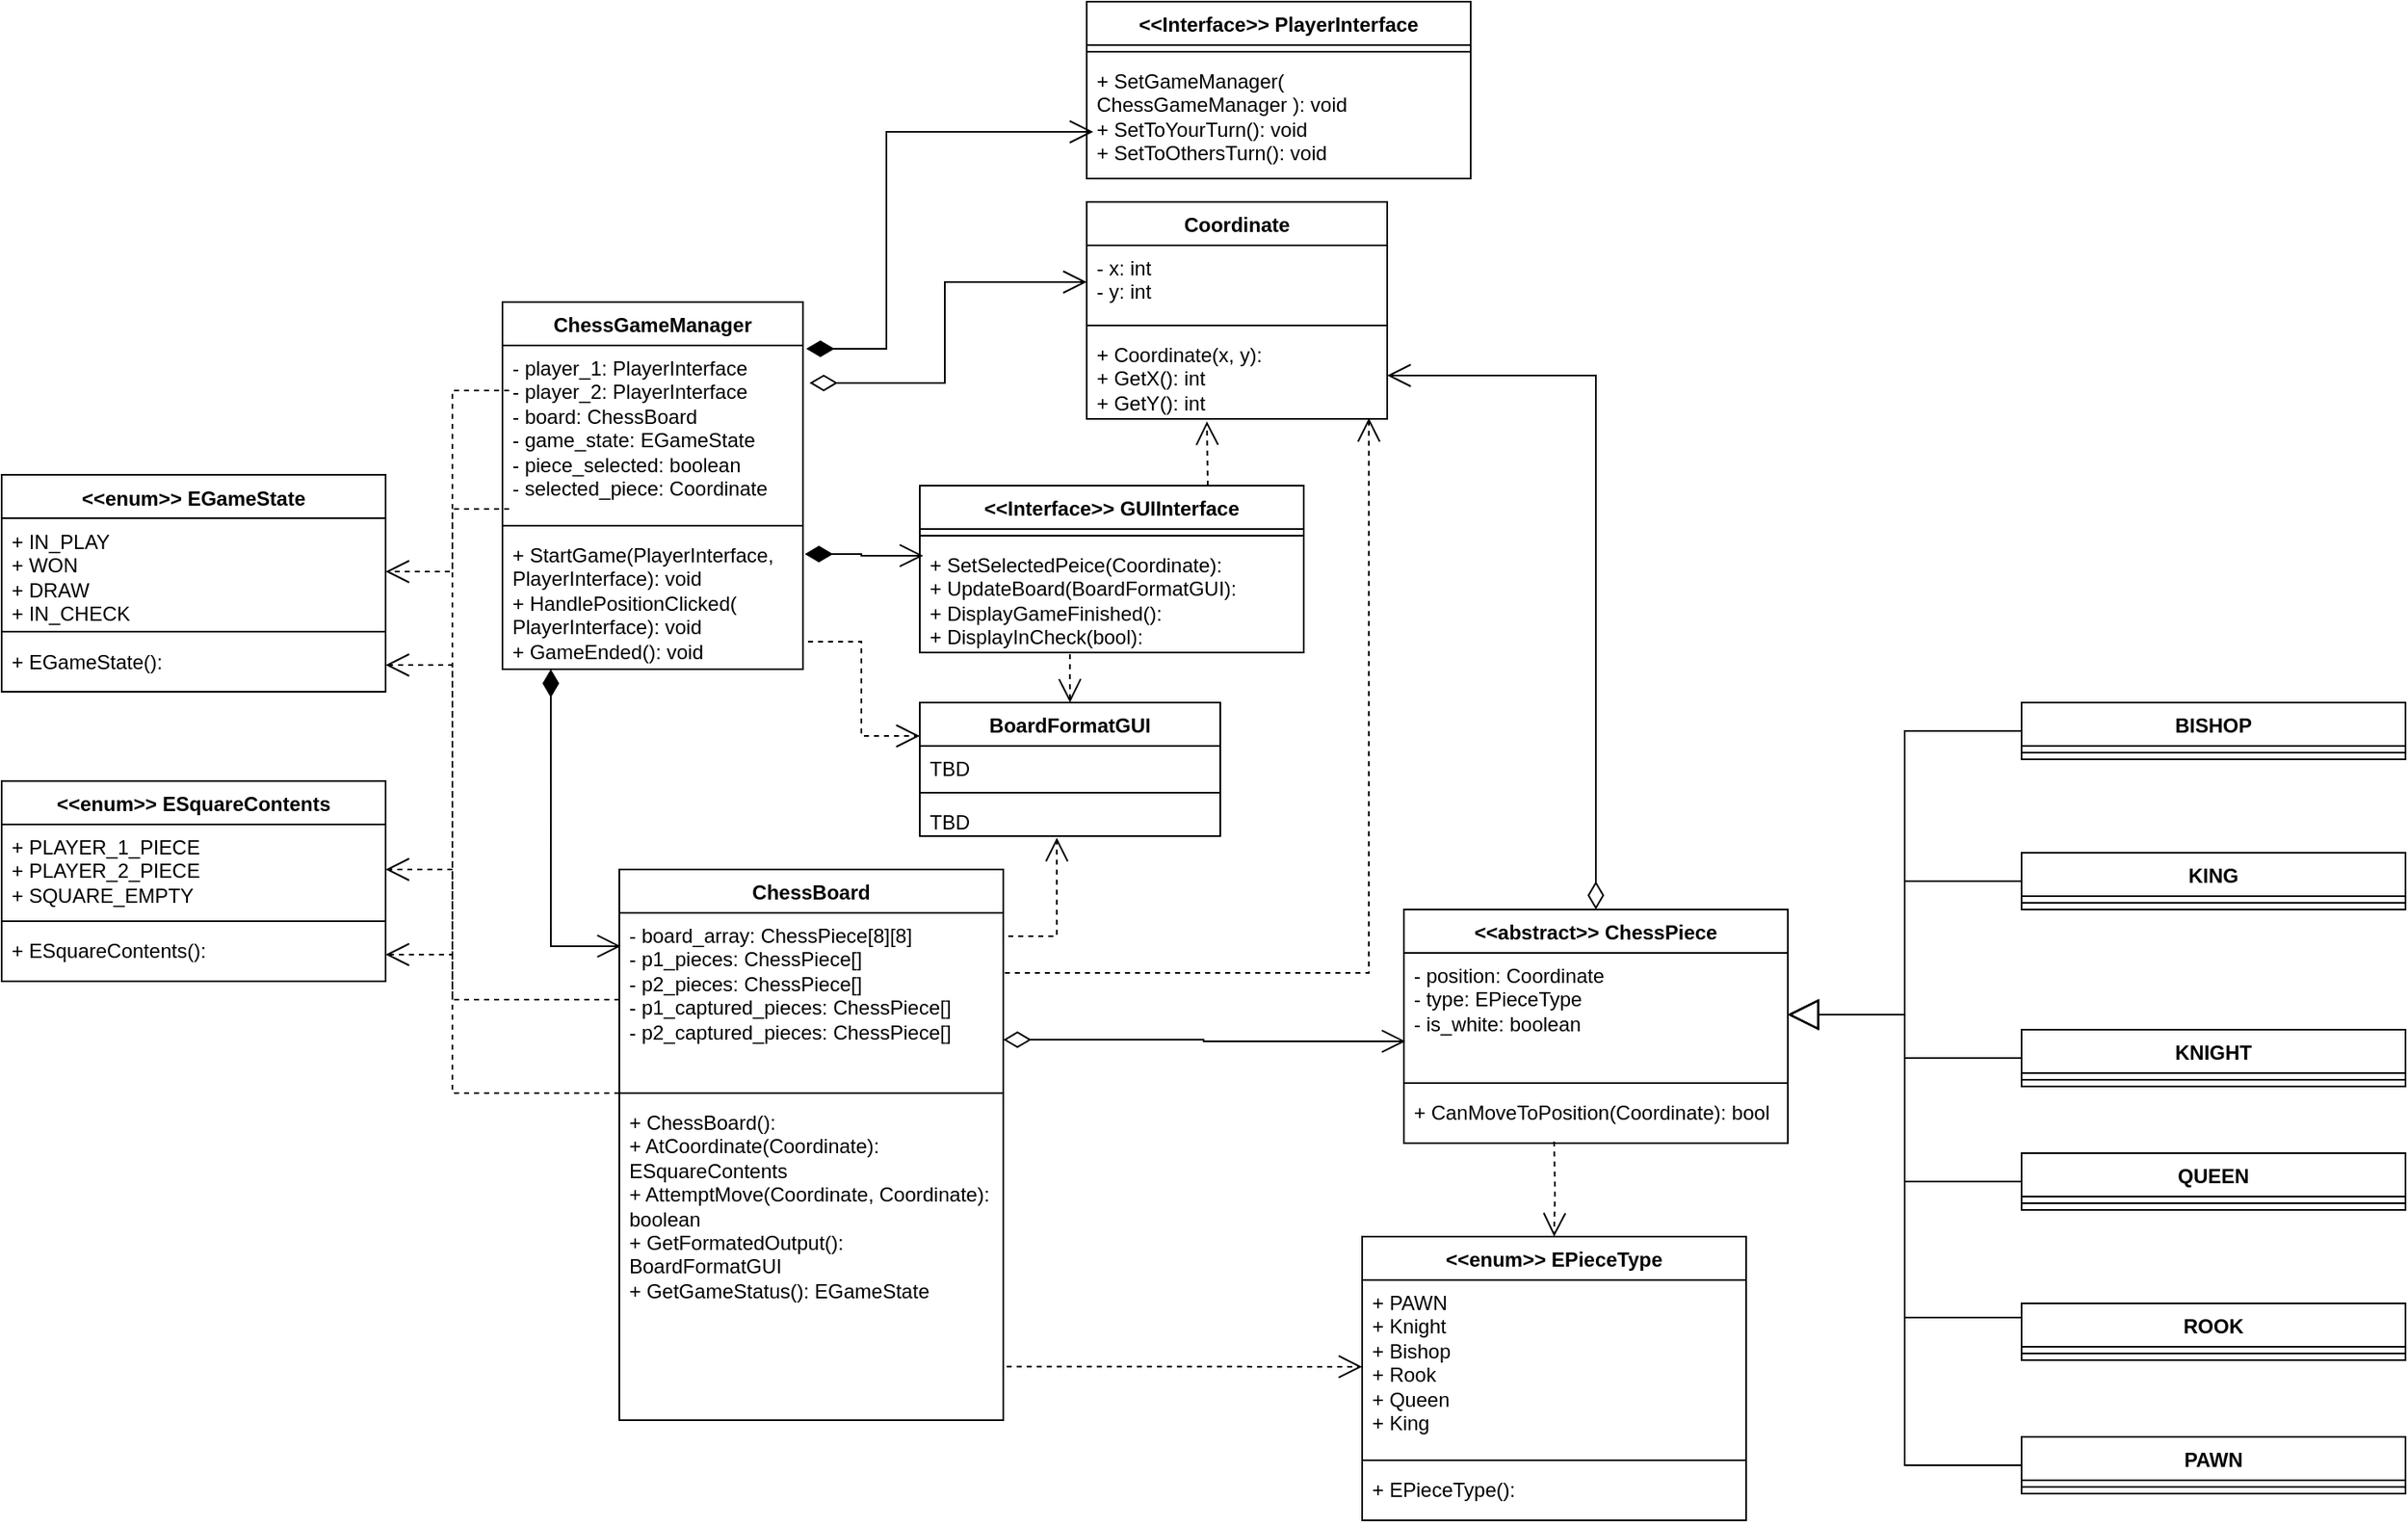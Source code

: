 <mxfile version="24.8.3">
  <diagram name="Page-1" id="5AJgN3FJgHFxfiWjLNdk">
    <mxGraphModel dx="3081" dy="1875" grid="1" gridSize="10" guides="1" tooltips="1" connect="1" arrows="1" fold="1" page="1" pageScale="1" pageWidth="1169" pageHeight="827" math="0" shadow="0">
      <root>
        <mxCell id="0" />
        <mxCell id="1" parent="0" />
        <mxCell id="uGQxrrPx9EgLrwKHp7mq-1" value="ChessGameManager" style="swimlane;fontStyle=1;align=center;verticalAlign=top;childLayout=stackLayout;horizontal=1;startSize=26;horizontalStack=0;resizeParent=1;resizeParentMax=0;resizeLast=0;collapsible=1;marginBottom=0;whiteSpace=wrap;html=1;" parent="1" vertex="1">
          <mxGeometry x="170" y="110" width="180" height="220" as="geometry" />
        </mxCell>
        <mxCell id="uGQxrrPx9EgLrwKHp7mq-2" value="- player_1: PlayerInterface&lt;div&gt;- player_2: PlayerInterface&lt;/div&gt;&lt;div&gt;- board: ChessBoard&lt;/div&gt;&lt;div&gt;- game_state: EGameState&lt;/div&gt;&lt;div&gt;- piece_selected: boolean&lt;/div&gt;&lt;div&gt;- selected_piece: Coordinate&lt;/div&gt;" style="text;strokeColor=none;fillColor=none;align=left;verticalAlign=top;spacingLeft=4;spacingRight=4;overflow=hidden;rotatable=0;points=[[0,0.5],[1,0.5]];portConstraint=eastwest;whiteSpace=wrap;html=1;" parent="uGQxrrPx9EgLrwKHp7mq-1" vertex="1">
          <mxGeometry y="26" width="180" height="104" as="geometry" />
        </mxCell>
        <mxCell id="uGQxrrPx9EgLrwKHp7mq-3" value="" style="line;strokeWidth=1;fillColor=none;align=left;verticalAlign=middle;spacingTop=-1;spacingLeft=3;spacingRight=3;rotatable=0;labelPosition=right;points=[];portConstraint=eastwest;strokeColor=inherit;" parent="uGQxrrPx9EgLrwKHp7mq-1" vertex="1">
          <mxGeometry y="130" width="180" height="8" as="geometry" />
        </mxCell>
        <mxCell id="uGQxrrPx9EgLrwKHp7mq-4" value="+ StartGame(PlayerInterface, PlayerInterface): void&lt;div&gt;+ HandlePositionClicked( PlayerInterface): void&lt;/div&gt;&lt;div&gt;+ GameEnded(): void&lt;/div&gt;" style="text;strokeColor=none;fillColor=none;align=left;verticalAlign=top;spacingLeft=4;spacingRight=4;overflow=hidden;rotatable=0;points=[[0,0.5],[1,0.5]];portConstraint=eastwest;whiteSpace=wrap;html=1;" parent="uGQxrrPx9EgLrwKHp7mq-1" vertex="1">
          <mxGeometry y="138" width="180" height="82" as="geometry" />
        </mxCell>
        <mxCell id="uGQxrrPx9EgLrwKHp7mq-5" value="&amp;lt;&amp;lt;enum&amp;gt;&amp;gt; EGameState" style="swimlane;fontStyle=1;align=center;verticalAlign=top;childLayout=stackLayout;horizontal=1;startSize=26;horizontalStack=0;resizeParent=1;resizeParentMax=0;resizeLast=0;collapsible=1;marginBottom=0;whiteSpace=wrap;html=1;" parent="1" vertex="1">
          <mxGeometry x="-130" y="213.5" width="230" height="130" as="geometry" />
        </mxCell>
        <mxCell id="uGQxrrPx9EgLrwKHp7mq-6" value="+ IN_PLAY&lt;div&gt;+ WON&lt;/div&gt;&lt;div&gt;+ DRAW&lt;/div&gt;&lt;div&gt;+ IN_CHECK&lt;/div&gt;" style="text;strokeColor=none;fillColor=none;align=left;verticalAlign=top;spacingLeft=4;spacingRight=4;overflow=hidden;rotatable=0;points=[[0,0.5],[1,0.5]];portConstraint=eastwest;whiteSpace=wrap;html=1;" parent="uGQxrrPx9EgLrwKHp7mq-5" vertex="1">
          <mxGeometry y="26" width="230" height="64" as="geometry" />
        </mxCell>
        <mxCell id="uGQxrrPx9EgLrwKHp7mq-7" value="" style="line;strokeWidth=1;fillColor=none;align=left;verticalAlign=middle;spacingTop=-1;spacingLeft=3;spacingRight=3;rotatable=0;labelPosition=right;points=[];portConstraint=eastwest;strokeColor=inherit;" parent="uGQxrrPx9EgLrwKHp7mq-5" vertex="1">
          <mxGeometry y="90" width="230" height="8" as="geometry" />
        </mxCell>
        <mxCell id="uGQxrrPx9EgLrwKHp7mq-8" value="+ EGameState():&lt;div&gt;&lt;br&gt;&lt;/div&gt;" style="text;strokeColor=none;fillColor=none;align=left;verticalAlign=top;spacingLeft=4;spacingRight=4;overflow=hidden;rotatable=0;points=[[0,0.5],[1,0.5]];portConstraint=eastwest;whiteSpace=wrap;html=1;" parent="uGQxrrPx9EgLrwKHp7mq-5" vertex="1">
          <mxGeometry y="98" width="230" height="32" as="geometry" />
        </mxCell>
        <mxCell id="uGQxrrPx9EgLrwKHp7mq-9" value="&amp;lt;&amp;lt;Interface&amp;gt;&amp;gt; PlayerInterface" style="swimlane;fontStyle=1;align=center;verticalAlign=top;childLayout=stackLayout;horizontal=1;startSize=26;horizontalStack=0;resizeParent=1;resizeParentMax=0;resizeLast=0;collapsible=1;marginBottom=0;whiteSpace=wrap;html=1;" parent="1" vertex="1">
          <mxGeometry x="520" y="-70" width="230" height="106" as="geometry" />
        </mxCell>
        <mxCell id="uGQxrrPx9EgLrwKHp7mq-11" value="" style="line;strokeWidth=1;fillColor=none;align=left;verticalAlign=middle;spacingTop=-1;spacingLeft=3;spacingRight=3;rotatable=0;labelPosition=right;points=[];portConstraint=eastwest;strokeColor=inherit;" parent="uGQxrrPx9EgLrwKHp7mq-9" vertex="1">
          <mxGeometry y="26" width="230" height="8" as="geometry" />
        </mxCell>
        <mxCell id="uGQxrrPx9EgLrwKHp7mq-12" value="+ SetGameManager( ChessGameManager ): void&lt;div&gt;+ SetToYourTurn(): void&lt;/div&gt;&lt;div&gt;+ SetToOthersTurn(): void&lt;br&gt;&lt;div&gt;&amp;nbsp;&lt;/div&gt;&lt;/div&gt;" style="text;strokeColor=none;fillColor=none;align=left;verticalAlign=top;spacingLeft=4;spacingRight=4;overflow=hidden;rotatable=0;points=[[0,0.5],[1,0.5]];portConstraint=eastwest;whiteSpace=wrap;html=1;" parent="uGQxrrPx9EgLrwKHp7mq-9" vertex="1">
          <mxGeometry y="34" width="230" height="72" as="geometry" />
        </mxCell>
        <mxCell id="uGQxrrPx9EgLrwKHp7mq-13" value="&amp;lt;&amp;lt;Interface&amp;gt;&amp;gt; GUIInterface" style="swimlane;fontStyle=1;align=center;verticalAlign=top;childLayout=stackLayout;horizontal=1;startSize=26;horizontalStack=0;resizeParent=1;resizeParentMax=0;resizeLast=0;collapsible=1;marginBottom=0;whiteSpace=wrap;html=1;" parent="1" vertex="1">
          <mxGeometry x="420" y="220" width="230" height="100" as="geometry" />
        </mxCell>
        <mxCell id="uGQxrrPx9EgLrwKHp7mq-14" value="" style="line;strokeWidth=1;fillColor=none;align=left;verticalAlign=middle;spacingTop=-1;spacingLeft=3;spacingRight=3;rotatable=0;labelPosition=right;points=[];portConstraint=eastwest;strokeColor=inherit;" parent="uGQxrrPx9EgLrwKHp7mq-13" vertex="1">
          <mxGeometry y="26" width="230" height="8" as="geometry" />
        </mxCell>
        <mxCell id="uGQxrrPx9EgLrwKHp7mq-15" value="+ SetSelectedPeice(Coordinate):&lt;span style=&quot;background-color: initial;&quot;&gt;&amp;nbsp;&lt;/span&gt;&lt;div&gt;+ UpdateBoard(BoardFormatGUI):&lt;/div&gt;&lt;div&gt;+ DisplayGameFinished():&lt;/div&gt;&lt;div&gt;+ DisplayInCheck(bool):&lt;/div&gt;" style="text;strokeColor=none;fillColor=none;align=left;verticalAlign=top;spacingLeft=4;spacingRight=4;overflow=hidden;rotatable=0;points=[[0,0.5],[1,0.5]];portConstraint=eastwest;whiteSpace=wrap;html=1;" parent="uGQxrrPx9EgLrwKHp7mq-13" vertex="1">
          <mxGeometry y="34" width="230" height="66" as="geometry" />
        </mxCell>
        <mxCell id="uGQxrrPx9EgLrwKHp7mq-16" value="ChessBoard" style="swimlane;fontStyle=1;align=center;verticalAlign=top;childLayout=stackLayout;horizontal=1;startSize=26;horizontalStack=0;resizeParent=1;resizeParentMax=0;resizeLast=0;collapsible=1;marginBottom=0;whiteSpace=wrap;html=1;" parent="1" vertex="1">
          <mxGeometry x="240" y="450" width="230" height="330" as="geometry" />
        </mxCell>
        <mxCell id="uGQxrrPx9EgLrwKHp7mq-17" value="- board_array: ChessPiece[8][8]&lt;div&gt;- p1_pieces: ChessPiece[]&lt;/div&gt;&lt;div&gt;- p2_pieces: ChessPiece[]&lt;/div&gt;&lt;div&gt;- p1_captured_pieces: ChessPiece[]&lt;/div&gt;&lt;div&gt;- p2_captured_pieces: ChessPiece[]&lt;/div&gt;" style="text;strokeColor=none;fillColor=none;align=left;verticalAlign=top;spacingLeft=4;spacingRight=4;overflow=hidden;rotatable=0;points=[[0,0.5],[1,0.5]];portConstraint=eastwest;whiteSpace=wrap;html=1;" parent="uGQxrrPx9EgLrwKHp7mq-16" vertex="1">
          <mxGeometry y="26" width="230" height="104" as="geometry" />
        </mxCell>
        <mxCell id="uGQxrrPx9EgLrwKHp7mq-18" value="" style="line;strokeWidth=1;fillColor=none;align=left;verticalAlign=middle;spacingTop=-1;spacingLeft=3;spacingRight=3;rotatable=0;labelPosition=right;points=[];portConstraint=eastwest;strokeColor=inherit;" parent="uGQxrrPx9EgLrwKHp7mq-16" vertex="1">
          <mxGeometry y="130" width="230" height="8" as="geometry" />
        </mxCell>
        <mxCell id="uGQxrrPx9EgLrwKHp7mq-19" value="&lt;div&gt;+ ChessBoard():&lt;/div&gt;+ AtCoordinate(Coordinate): ESquareContents&lt;div&gt;+ AttemptMove(Coordinate, Coordinate): boolean&lt;/div&gt;&lt;div&gt;+ GetFormatedOutput(): BoardFormatGUI&lt;/div&gt;&lt;div&gt;+ GetGameStatus(): EGameState&lt;/div&gt;" style="text;strokeColor=none;fillColor=none;align=left;verticalAlign=top;spacingLeft=4;spacingRight=4;overflow=hidden;rotatable=0;points=[[0,0.5],[1,0.5]];portConstraint=eastwest;whiteSpace=wrap;html=1;" parent="uGQxrrPx9EgLrwKHp7mq-16" vertex="1">
          <mxGeometry y="138" width="230" height="192" as="geometry" />
        </mxCell>
        <mxCell id="uGQxrrPx9EgLrwKHp7mq-20" value="&amp;lt;&amp;lt;enum&amp;gt;&amp;gt; ESquareContents" style="swimlane;fontStyle=1;align=center;verticalAlign=top;childLayout=stackLayout;horizontal=1;startSize=26;horizontalStack=0;resizeParent=1;resizeParentMax=0;resizeLast=0;collapsible=1;marginBottom=0;whiteSpace=wrap;html=1;" parent="1" vertex="1">
          <mxGeometry x="-130" y="397" width="230" height="120" as="geometry" />
        </mxCell>
        <mxCell id="uGQxrrPx9EgLrwKHp7mq-21" value="+ PLAYER_1_PIECE&lt;div&gt;+ PLAYER_2_PIECE&lt;/div&gt;&lt;div&gt;+ SQUARE_EMPTY&lt;/div&gt;" style="text;strokeColor=none;fillColor=none;align=left;verticalAlign=top;spacingLeft=4;spacingRight=4;overflow=hidden;rotatable=0;points=[[0,0.5],[1,0.5]];portConstraint=eastwest;whiteSpace=wrap;html=1;" parent="uGQxrrPx9EgLrwKHp7mq-20" vertex="1">
          <mxGeometry y="26" width="230" height="54" as="geometry" />
        </mxCell>
        <mxCell id="uGQxrrPx9EgLrwKHp7mq-22" value="" style="line;strokeWidth=1;fillColor=none;align=left;verticalAlign=middle;spacingTop=-1;spacingLeft=3;spacingRight=3;rotatable=0;labelPosition=right;points=[];portConstraint=eastwest;strokeColor=inherit;" parent="uGQxrrPx9EgLrwKHp7mq-20" vertex="1">
          <mxGeometry y="80" width="230" height="8" as="geometry" />
        </mxCell>
        <mxCell id="uGQxrrPx9EgLrwKHp7mq-23" value="&lt;div&gt;+ ESquareContents():&lt;/div&gt;" style="text;strokeColor=none;fillColor=none;align=left;verticalAlign=top;spacingLeft=4;spacingRight=4;overflow=hidden;rotatable=0;points=[[0,0.5],[1,0.5]];portConstraint=eastwest;whiteSpace=wrap;html=1;" parent="uGQxrrPx9EgLrwKHp7mq-20" vertex="1">
          <mxGeometry y="88" width="230" height="32" as="geometry" />
        </mxCell>
        <mxCell id="uGQxrrPx9EgLrwKHp7mq-27" value="Coordinate" style="swimlane;fontStyle=1;align=center;verticalAlign=top;childLayout=stackLayout;horizontal=1;startSize=26;horizontalStack=0;resizeParent=1;resizeParentMax=0;resizeLast=0;collapsible=1;marginBottom=0;whiteSpace=wrap;html=1;" parent="1" vertex="1">
          <mxGeometry x="520" y="50" width="180" height="130" as="geometry" />
        </mxCell>
        <mxCell id="uGQxrrPx9EgLrwKHp7mq-28" value="- x: int&lt;div&gt;- y: int&lt;/div&gt;" style="text;strokeColor=none;fillColor=none;align=left;verticalAlign=top;spacingLeft=4;spacingRight=4;overflow=hidden;rotatable=0;points=[[0,0.5],[1,0.5]];portConstraint=eastwest;whiteSpace=wrap;html=1;" parent="uGQxrrPx9EgLrwKHp7mq-27" vertex="1">
          <mxGeometry y="26" width="180" height="44" as="geometry" />
        </mxCell>
        <mxCell id="uGQxrrPx9EgLrwKHp7mq-29" value="" style="line;strokeWidth=1;fillColor=none;align=left;verticalAlign=middle;spacingTop=-1;spacingLeft=3;spacingRight=3;rotatable=0;labelPosition=right;points=[];portConstraint=eastwest;strokeColor=inherit;" parent="uGQxrrPx9EgLrwKHp7mq-27" vertex="1">
          <mxGeometry y="70" width="180" height="8" as="geometry" />
        </mxCell>
        <mxCell id="uGQxrrPx9EgLrwKHp7mq-30" value="+ Coordinate(x, y):&lt;div&gt;+ GetX(): int&lt;/div&gt;&lt;div&gt;+ GetY(): int&lt;/div&gt;" style="text;strokeColor=none;fillColor=none;align=left;verticalAlign=top;spacingLeft=4;spacingRight=4;overflow=hidden;rotatable=0;points=[[0,0.5],[1,0.5]];portConstraint=eastwest;whiteSpace=wrap;html=1;" parent="uGQxrrPx9EgLrwKHp7mq-27" vertex="1">
          <mxGeometry y="78" width="180" height="52" as="geometry" />
        </mxCell>
        <mxCell id="uGQxrrPx9EgLrwKHp7mq-31" value="&amp;lt;&amp;lt;abstract&amp;gt;&amp;gt; ChessPiece" style="swimlane;fontStyle=1;align=center;verticalAlign=top;childLayout=stackLayout;horizontal=1;startSize=26;horizontalStack=0;resizeParent=1;resizeParentMax=0;resizeLast=0;collapsible=1;marginBottom=0;whiteSpace=wrap;html=1;" parent="1" vertex="1">
          <mxGeometry x="710" y="474" width="230" height="140" as="geometry" />
        </mxCell>
        <mxCell id="uGQxrrPx9EgLrwKHp7mq-32" value="- position: Coordinate&lt;div&gt;- type: EPieceType&lt;/div&gt;&lt;div&gt;- is_white: boolean&amp;nbsp;&lt;/div&gt;" style="text;strokeColor=none;fillColor=none;align=left;verticalAlign=top;spacingLeft=4;spacingRight=4;overflow=hidden;rotatable=0;points=[[0,0.5],[1,0.5]];portConstraint=eastwest;whiteSpace=wrap;html=1;" parent="uGQxrrPx9EgLrwKHp7mq-31" vertex="1">
          <mxGeometry y="26" width="230" height="74" as="geometry" />
        </mxCell>
        <mxCell id="uGQxrrPx9EgLrwKHp7mq-33" value="" style="line;strokeWidth=1;fillColor=none;align=left;verticalAlign=middle;spacingTop=-1;spacingLeft=3;spacingRight=3;rotatable=0;labelPosition=right;points=[];portConstraint=eastwest;strokeColor=inherit;" parent="uGQxrrPx9EgLrwKHp7mq-31" vertex="1">
          <mxGeometry y="100" width="230" height="8" as="geometry" />
        </mxCell>
        <mxCell id="uGQxrrPx9EgLrwKHp7mq-34" value="+ CanMoveToPosition(Coordinate): bool" style="text;strokeColor=none;fillColor=none;align=left;verticalAlign=top;spacingLeft=4;spacingRight=4;overflow=hidden;rotatable=0;points=[[0,0.5],[1,0.5]];portConstraint=eastwest;whiteSpace=wrap;html=1;" parent="uGQxrrPx9EgLrwKHp7mq-31" vertex="1">
          <mxGeometry y="108" width="230" height="32" as="geometry" />
        </mxCell>
        <mxCell id="uGQxrrPx9EgLrwKHp7mq-35" value="&amp;lt;&amp;lt;enum&amp;gt;&amp;gt; EPieceType" style="swimlane;fontStyle=1;align=center;verticalAlign=top;childLayout=stackLayout;horizontal=1;startSize=26;horizontalStack=0;resizeParent=1;resizeParentMax=0;resizeLast=0;collapsible=1;marginBottom=0;whiteSpace=wrap;html=1;" parent="1" vertex="1">
          <mxGeometry x="685" y="670" width="230" height="170" as="geometry" />
        </mxCell>
        <mxCell id="uGQxrrPx9EgLrwKHp7mq-36" value="+ PAWN&lt;div&gt;+ Knight&lt;/div&gt;&lt;div&gt;+ Bishop&lt;/div&gt;&lt;div&gt;+ Rook&lt;/div&gt;&lt;div&gt;+ Queen&lt;/div&gt;&lt;div&gt;+ King&lt;/div&gt;" style="text;strokeColor=none;fillColor=none;align=left;verticalAlign=top;spacingLeft=4;spacingRight=4;overflow=hidden;rotatable=0;points=[[0,0.5],[1,0.5]];portConstraint=eastwest;whiteSpace=wrap;html=1;" parent="uGQxrrPx9EgLrwKHp7mq-35" vertex="1">
          <mxGeometry y="26" width="230" height="104" as="geometry" />
        </mxCell>
        <mxCell id="uGQxrrPx9EgLrwKHp7mq-37" value="" style="line;strokeWidth=1;fillColor=none;align=left;verticalAlign=middle;spacingTop=-1;spacingLeft=3;spacingRight=3;rotatable=0;labelPosition=right;points=[];portConstraint=eastwest;strokeColor=inherit;" parent="uGQxrrPx9EgLrwKHp7mq-35" vertex="1">
          <mxGeometry y="130" width="230" height="8" as="geometry" />
        </mxCell>
        <mxCell id="uGQxrrPx9EgLrwKHp7mq-38" value="+ EPieceType():" style="text;strokeColor=none;fillColor=none;align=left;verticalAlign=top;spacingLeft=4;spacingRight=4;overflow=hidden;rotatable=0;points=[[0,0.5],[1,0.5]];portConstraint=eastwest;whiteSpace=wrap;html=1;" parent="uGQxrrPx9EgLrwKHp7mq-35" vertex="1">
          <mxGeometry y="138" width="230" height="32" as="geometry" />
        </mxCell>
        <mxCell id="uGQxrrPx9EgLrwKHp7mq-39" value="PAWN" style="swimlane;fontStyle=1;align=center;verticalAlign=top;childLayout=stackLayout;horizontal=1;startSize=26;horizontalStack=0;resizeParent=1;resizeParentMax=0;resizeLast=0;collapsible=1;marginBottom=0;whiteSpace=wrap;html=1;" parent="1" vertex="1">
          <mxGeometry x="1080" y="790" width="230" height="34" as="geometry" />
        </mxCell>
        <mxCell id="uGQxrrPx9EgLrwKHp7mq-41" value="" style="line;strokeWidth=1;fillColor=none;align=left;verticalAlign=middle;spacingTop=-1;spacingLeft=3;spacingRight=3;rotatable=0;labelPosition=right;points=[];portConstraint=eastwest;strokeColor=inherit;" parent="uGQxrrPx9EgLrwKHp7mq-39" vertex="1">
          <mxGeometry y="26" width="230" height="8" as="geometry" />
        </mxCell>
        <mxCell id="uGQxrrPx9EgLrwKHp7mq-43" value="KNIGHT" style="swimlane;fontStyle=1;align=center;verticalAlign=top;childLayout=stackLayout;horizontal=1;startSize=26;horizontalStack=0;resizeParent=1;resizeParentMax=0;resizeLast=0;collapsible=1;marginBottom=0;whiteSpace=wrap;html=1;" parent="1" vertex="1">
          <mxGeometry x="1080" y="546" width="230" height="34" as="geometry" />
        </mxCell>
        <mxCell id="uGQxrrPx9EgLrwKHp7mq-45" value="" style="line;strokeWidth=1;fillColor=none;align=left;verticalAlign=middle;spacingTop=-1;spacingLeft=3;spacingRight=3;rotatable=0;labelPosition=right;points=[];portConstraint=eastwest;strokeColor=inherit;" parent="uGQxrrPx9EgLrwKHp7mq-43" vertex="1">
          <mxGeometry y="26" width="230" height="8" as="geometry" />
        </mxCell>
        <mxCell id="uGQxrrPx9EgLrwKHp7mq-47" value="BISHOP" style="swimlane;fontStyle=1;align=center;verticalAlign=top;childLayout=stackLayout;horizontal=1;startSize=26;horizontalStack=0;resizeParent=1;resizeParentMax=0;resizeLast=0;collapsible=1;marginBottom=0;whiteSpace=wrap;html=1;" parent="1" vertex="1">
          <mxGeometry x="1080" y="350" width="230" height="34" as="geometry" />
        </mxCell>
        <mxCell id="uGQxrrPx9EgLrwKHp7mq-49" value="" style="line;strokeWidth=1;fillColor=none;align=left;verticalAlign=middle;spacingTop=-1;spacingLeft=3;spacingRight=3;rotatable=0;labelPosition=right;points=[];portConstraint=eastwest;strokeColor=inherit;" parent="uGQxrrPx9EgLrwKHp7mq-47" vertex="1">
          <mxGeometry y="26" width="230" height="8" as="geometry" />
        </mxCell>
        <mxCell id="uGQxrrPx9EgLrwKHp7mq-51" value="ROOK" style="swimlane;fontStyle=1;align=center;verticalAlign=top;childLayout=stackLayout;horizontal=1;startSize=26;horizontalStack=0;resizeParent=1;resizeParentMax=0;resizeLast=0;collapsible=1;marginBottom=0;whiteSpace=wrap;html=1;" parent="1" vertex="1">
          <mxGeometry x="1080" y="710" width="230" height="34" as="geometry" />
        </mxCell>
        <mxCell id="uGQxrrPx9EgLrwKHp7mq-53" value="" style="line;strokeWidth=1;fillColor=none;align=left;verticalAlign=middle;spacingTop=-1;spacingLeft=3;spacingRight=3;rotatable=0;labelPosition=right;points=[];portConstraint=eastwest;strokeColor=inherit;" parent="uGQxrrPx9EgLrwKHp7mq-51" vertex="1">
          <mxGeometry y="26" width="230" height="8" as="geometry" />
        </mxCell>
        <mxCell id="uGQxrrPx9EgLrwKHp7mq-55" value="QUEEN" style="swimlane;fontStyle=1;align=center;verticalAlign=top;childLayout=stackLayout;horizontal=1;startSize=26;horizontalStack=0;resizeParent=1;resizeParentMax=0;resizeLast=0;collapsible=1;marginBottom=0;whiteSpace=wrap;html=1;" parent="1" vertex="1">
          <mxGeometry x="1080" y="620" width="230" height="34" as="geometry" />
        </mxCell>
        <mxCell id="uGQxrrPx9EgLrwKHp7mq-57" value="" style="line;strokeWidth=1;fillColor=none;align=left;verticalAlign=middle;spacingTop=-1;spacingLeft=3;spacingRight=3;rotatable=0;labelPosition=right;points=[];portConstraint=eastwest;strokeColor=inherit;" parent="uGQxrrPx9EgLrwKHp7mq-55" vertex="1">
          <mxGeometry y="26" width="230" height="8" as="geometry" />
        </mxCell>
        <mxCell id="uGQxrrPx9EgLrwKHp7mq-59" value="KING" style="swimlane;fontStyle=1;align=center;verticalAlign=top;childLayout=stackLayout;horizontal=1;startSize=26;horizontalStack=0;resizeParent=1;resizeParentMax=0;resizeLast=0;collapsible=1;marginBottom=0;whiteSpace=wrap;html=1;" parent="1" vertex="1">
          <mxGeometry x="1080" y="440" width="230" height="34" as="geometry" />
        </mxCell>
        <mxCell id="uGQxrrPx9EgLrwKHp7mq-61" value="" style="line;strokeWidth=1;fillColor=none;align=left;verticalAlign=middle;spacingTop=-1;spacingLeft=3;spacingRight=3;rotatable=0;labelPosition=right;points=[];portConstraint=eastwest;strokeColor=inherit;" parent="uGQxrrPx9EgLrwKHp7mq-59" vertex="1">
          <mxGeometry y="26" width="230" height="8" as="geometry" />
        </mxCell>
        <mxCell id="uGQxrrPx9EgLrwKHp7mq-65" value="" style="endArrow=open;html=1;endSize=12;startArrow=diamondThin;startSize=14;startFill=1;align=left;verticalAlign=bottom;rounded=0;exitX=1.006;exitY=0.159;exitDx=0;exitDy=0;entryX=0.009;entryY=0.121;entryDx=0;entryDy=0;exitPerimeter=0;edgeStyle=orthogonalEdgeStyle;entryPerimeter=0;" parent="1" source="uGQxrrPx9EgLrwKHp7mq-4" target="uGQxrrPx9EgLrwKHp7mq-15" edge="1">
          <mxGeometry x="-0.186" y="44" relative="1" as="geometry">
            <mxPoint x="1160" y="220" as="sourcePoint" />
            <mxPoint x="1110" y="310" as="targetPoint" />
            <mxPoint as="offset" />
          </mxGeometry>
        </mxCell>
        <mxCell id="uGQxrrPx9EgLrwKHp7mq-67" value="" style="endArrow=open;html=1;endSize=12;startArrow=diamondThin;startSize=14;startFill=1;align=left;verticalAlign=bottom;rounded=0;exitX=1.011;exitY=0.019;exitDx=0;exitDy=0;exitPerimeter=0;entryX=0.017;entryY=0.611;entryDx=0;entryDy=0;entryPerimeter=0;edgeStyle=orthogonalEdgeStyle;" parent="1" source="uGQxrrPx9EgLrwKHp7mq-2" target="uGQxrrPx9EgLrwKHp7mq-12" edge="1">
          <mxGeometry x="-0.186" y="44" relative="1" as="geometry">
            <mxPoint x="1100" y="158" as="sourcePoint" />
            <mxPoint x="720" y="140" as="targetPoint" />
            <mxPoint as="offset" />
            <Array as="points">
              <mxPoint x="400" y="138" />
              <mxPoint x="400" y="8" />
            </Array>
          </mxGeometry>
        </mxCell>
        <mxCell id="uGQxrrPx9EgLrwKHp7mq-69" value="" style="endArrow=open;html=1;endSize=12;startArrow=diamondThin;startSize=14;startFill=0;edgeStyle=orthogonalEdgeStyle;align=left;verticalAlign=bottom;rounded=0;exitX=1;exitY=0.731;exitDx=0;exitDy=0;exitPerimeter=0;entryX=0.004;entryY=0.716;entryDx=0;entryDy=0;entryPerimeter=0;" parent="1" source="uGQxrrPx9EgLrwKHp7mq-17" target="uGQxrrPx9EgLrwKHp7mq-32" edge="1">
          <mxGeometry x="-1" y="3" relative="1" as="geometry">
            <mxPoint x="660" y="450" as="sourcePoint" />
            <mxPoint x="820" y="450" as="targetPoint" />
          </mxGeometry>
        </mxCell>
        <mxCell id="uGQxrrPx9EgLrwKHp7mq-72" value="" style="endArrow=block;endSize=16;endFill=0;html=1;rounded=0;exitX=0;exitY=0.5;exitDx=0;exitDy=0;entryX=1;entryY=0.5;entryDx=0;entryDy=0;edgeStyle=orthogonalEdgeStyle;" parent="1" source="uGQxrrPx9EgLrwKHp7mq-47" target="uGQxrrPx9EgLrwKHp7mq-32" edge="1">
          <mxGeometry width="160" relative="1" as="geometry">
            <mxPoint x="950" y="430" as="sourcePoint" />
            <mxPoint x="1110" y="430" as="targetPoint" />
          </mxGeometry>
        </mxCell>
        <mxCell id="uGQxrrPx9EgLrwKHp7mq-73" value="" style="endArrow=block;endSize=16;endFill=0;html=1;rounded=0;exitX=0;exitY=0.5;exitDx=0;exitDy=0;entryX=1;entryY=0.5;entryDx=0;entryDy=0;edgeStyle=orthogonalEdgeStyle;" parent="1" source="uGQxrrPx9EgLrwKHp7mq-59" target="uGQxrrPx9EgLrwKHp7mq-32" edge="1">
          <mxGeometry width="160" relative="1" as="geometry">
            <mxPoint x="1090" y="430" as="sourcePoint" />
            <mxPoint x="950" y="600" as="targetPoint" />
          </mxGeometry>
        </mxCell>
        <mxCell id="uGQxrrPx9EgLrwKHp7mq-74" value="" style="endArrow=block;endSize=16;endFill=0;html=1;rounded=0;exitX=0;exitY=0.5;exitDx=0;exitDy=0;entryX=1;entryY=0.5;entryDx=0;entryDy=0;edgeStyle=orthogonalEdgeStyle;" parent="1" source="uGQxrrPx9EgLrwKHp7mq-43" target="uGQxrrPx9EgLrwKHp7mq-32" edge="1">
          <mxGeometry width="160" relative="1" as="geometry">
            <mxPoint x="1210" y="224" as="sourcePoint" />
            <mxPoint x="1070" y="304" as="targetPoint" />
          </mxGeometry>
        </mxCell>
        <mxCell id="uGQxrrPx9EgLrwKHp7mq-75" value="" style="endArrow=block;endSize=16;endFill=0;html=1;rounded=0;exitX=0;exitY=0.5;exitDx=0;exitDy=0;entryX=1;entryY=0.5;entryDx=0;entryDy=0;edgeStyle=orthogonalEdgeStyle;" parent="1" source="uGQxrrPx9EgLrwKHp7mq-55" target="uGQxrrPx9EgLrwKHp7mq-32" edge="1">
          <mxGeometry width="160" relative="1" as="geometry">
            <mxPoint x="1310" y="166" as="sourcePoint" />
            <mxPoint x="1170" y="160" as="targetPoint" />
          </mxGeometry>
        </mxCell>
        <mxCell id="uGQxrrPx9EgLrwKHp7mq-76" value="" style="endArrow=block;endSize=16;endFill=0;html=1;rounded=0;exitX=0;exitY=0.25;exitDx=0;exitDy=0;entryX=1;entryY=0.5;entryDx=0;entryDy=0;edgeStyle=orthogonalEdgeStyle;" parent="1" source="uGQxrrPx9EgLrwKHp7mq-51" target="uGQxrrPx9EgLrwKHp7mq-32" edge="1">
          <mxGeometry width="160" relative="1" as="geometry">
            <mxPoint x="1430" y="290" as="sourcePoint" />
            <mxPoint x="1290" y="190" as="targetPoint" />
          </mxGeometry>
        </mxCell>
        <mxCell id="uGQxrrPx9EgLrwKHp7mq-77" value="" style="endArrow=block;endSize=16;endFill=0;html=1;rounded=0;exitX=0;exitY=0.5;exitDx=0;exitDy=0;entryX=1;entryY=0.5;entryDx=0;entryDy=0;edgeStyle=orthogonalEdgeStyle;" parent="1" source="uGQxrrPx9EgLrwKHp7mq-39" target="uGQxrrPx9EgLrwKHp7mq-32" edge="1">
          <mxGeometry width="160" relative="1" as="geometry">
            <mxPoint x="1450" y="342" as="sourcePoint" />
            <mxPoint x="1310" y="160" as="targetPoint" />
          </mxGeometry>
        </mxCell>
        <mxCell id="uGQxrrPx9EgLrwKHp7mq-79" value="" style="endArrow=open;endSize=12;dashed=1;html=1;rounded=0;exitX=1.009;exitY=0.833;exitDx=0;exitDy=0;entryX=0;entryY=0.5;entryDx=0;entryDy=0;edgeStyle=orthogonalEdgeStyle;exitPerimeter=0;" parent="1" source="uGQxrrPx9EgLrwKHp7mq-19" target="uGQxrrPx9EgLrwKHp7mq-36" edge="1">
          <mxGeometry width="160" relative="1" as="geometry">
            <mxPoint x="622" y="865" as="sourcePoint" />
            <mxPoint x="590" y="790" as="targetPoint" />
          </mxGeometry>
        </mxCell>
        <mxCell id="uGQxrrPx9EgLrwKHp7mq-80" value="" style="endArrow=open;endSize=12;dashed=1;html=1;rounded=0;entryX=0.5;entryY=0;entryDx=0;entryDy=0;edgeStyle=orthogonalEdgeStyle;" parent="1" target="uGQxrrPx9EgLrwKHp7mq-35" edge="1">
          <mxGeometry width="160" relative="1" as="geometry">
            <mxPoint x="800" y="613" as="sourcePoint" />
            <mxPoint x="740" y="710" as="targetPoint" />
          </mxGeometry>
        </mxCell>
        <mxCell id="uGQxrrPx9EgLrwKHp7mq-84" value="" style="endArrow=open;html=1;endSize=12;startArrow=diamondThin;startSize=14;startFill=0;align=left;verticalAlign=bottom;rounded=0;exitX=1.022;exitY=0.216;exitDx=0;exitDy=0;entryX=0;entryY=0.5;entryDx=0;entryDy=0;edgeStyle=orthogonalEdgeStyle;exitPerimeter=0;" parent="1" source="uGQxrrPx9EgLrwKHp7mq-2" target="uGQxrrPx9EgLrwKHp7mq-28" edge="1">
          <mxGeometry x="-1" y="3" relative="1" as="geometry">
            <mxPoint x="500" y="414" as="sourcePoint" />
            <mxPoint x="665" y="230" as="targetPoint" />
          </mxGeometry>
        </mxCell>
        <mxCell id="uGQxrrPx9EgLrwKHp7mq-85" value="" style="endArrow=open;endSize=12;dashed=1;html=1;rounded=0;exitX=1.004;exitY=0.346;exitDx=0;exitDy=0;entryX=0.939;entryY=0.99;entryDx=0;entryDy=0;edgeStyle=orthogonalEdgeStyle;exitPerimeter=0;entryPerimeter=0;" parent="1" source="uGQxrrPx9EgLrwKHp7mq-17" target="uGQxrrPx9EgLrwKHp7mq-30" edge="1">
          <mxGeometry width="160" relative="1" as="geometry">
            <mxPoint x="560" y="396" as="sourcePoint" />
            <mxPoint x="665" y="460" as="targetPoint" />
          </mxGeometry>
        </mxCell>
        <mxCell id="uGQxrrPx9EgLrwKHp7mq-90" value="" style="endArrow=open;endSize=12;dashed=1;html=1;rounded=0;exitX=0;exitY=0.5;exitDx=0;exitDy=0;edgeStyle=orthogonalEdgeStyle;entryX=1;entryY=0.5;entryDx=0;entryDy=0;" parent="1" source="uGQxrrPx9EgLrwKHp7mq-17" target="uGQxrrPx9EgLrwKHp7mq-8" edge="1">
          <mxGeometry width="160" relative="1" as="geometry">
            <mxPoint x="239" y="491" as="sourcePoint" />
            <mxPoint x="31" y="597" as="targetPoint" />
            <Array as="points">
              <mxPoint x="140" y="528" />
              <mxPoint x="140" y="328" />
            </Array>
          </mxGeometry>
        </mxCell>
        <mxCell id="uGQxrrPx9EgLrwKHp7mq-91" value="" style="endArrow=open;endSize=12;dashed=1;html=1;rounded=0;edgeStyle=orthogonalEdgeStyle;entryX=1;entryY=0.5;entryDx=0;entryDy=0;" parent="1" source="uGQxrrPx9EgLrwKHp7mq-18" target="uGQxrrPx9EgLrwKHp7mq-21" edge="1">
          <mxGeometry width="160" relative="1" as="geometry">
            <mxPoint x="250" y="839.5" as="sourcePoint" />
            <mxPoint x="150" y="419.5" as="targetPoint" />
            <Array as="points">
              <mxPoint x="140" y="584" />
              <mxPoint x="140" y="450" />
            </Array>
          </mxGeometry>
        </mxCell>
        <mxCell id="phaCofnRRVLQzS3HqGyl-1" value="BoardFormatGUI" style="swimlane;fontStyle=1;align=center;verticalAlign=top;childLayout=stackLayout;horizontal=1;startSize=26;horizontalStack=0;resizeParent=1;resizeParentMax=0;resizeLast=0;collapsible=1;marginBottom=0;whiteSpace=wrap;html=1;" vertex="1" parent="1">
          <mxGeometry x="420" y="350" width="180" height="80" as="geometry" />
        </mxCell>
        <mxCell id="phaCofnRRVLQzS3HqGyl-2" value="TBD" style="text;strokeColor=none;fillColor=none;align=left;verticalAlign=top;spacingLeft=4;spacingRight=4;overflow=hidden;rotatable=0;points=[[0,0.5],[1,0.5]];portConstraint=eastwest;whiteSpace=wrap;html=1;" vertex="1" parent="phaCofnRRVLQzS3HqGyl-1">
          <mxGeometry y="26" width="180" height="24" as="geometry" />
        </mxCell>
        <mxCell id="phaCofnRRVLQzS3HqGyl-3" value="" style="line;strokeWidth=1;fillColor=none;align=left;verticalAlign=middle;spacingTop=-1;spacingLeft=3;spacingRight=3;rotatable=0;labelPosition=right;points=[];portConstraint=eastwest;strokeColor=inherit;" vertex="1" parent="phaCofnRRVLQzS3HqGyl-1">
          <mxGeometry y="50" width="180" height="8" as="geometry" />
        </mxCell>
        <mxCell id="phaCofnRRVLQzS3HqGyl-4" value="TBD" style="text;strokeColor=none;fillColor=none;align=left;verticalAlign=top;spacingLeft=4;spacingRight=4;overflow=hidden;rotatable=0;points=[[0,0.5],[1,0.5]];portConstraint=eastwest;whiteSpace=wrap;html=1;" vertex="1" parent="phaCofnRRVLQzS3HqGyl-1">
          <mxGeometry y="58" width="180" height="22" as="geometry" />
        </mxCell>
        <mxCell id="phaCofnRRVLQzS3HqGyl-5" value="" style="endArrow=open;endSize=12;dashed=1;html=1;rounded=0;exitX=0.75;exitY=0;exitDx=0;exitDy=0;entryX=0.4;entryY=1.029;entryDx=0;entryDy=0;entryPerimeter=0;" edge="1" parent="1" source="uGQxrrPx9EgLrwKHp7mq-13" target="uGQxrrPx9EgLrwKHp7mq-30">
          <mxGeometry width="160" relative="1" as="geometry">
            <mxPoint x="520" y="413.5" as="sourcePoint" />
            <mxPoint x="769" y="125.5" as="targetPoint" />
          </mxGeometry>
        </mxCell>
        <mxCell id="phaCofnRRVLQzS3HqGyl-6" value="" style="endArrow=open;endSize=12;dashed=1;html=1;rounded=0;exitX=1.017;exitY=0.799;exitDx=0;exitDy=0;entryX=0;entryY=0.25;entryDx=0;entryDy=0;edgeStyle=orthogonalEdgeStyle;exitPerimeter=0;" edge="1" parent="1" source="uGQxrrPx9EgLrwKHp7mq-4" target="phaCofnRRVLQzS3HqGyl-1">
          <mxGeometry width="160" relative="1" as="geometry">
            <mxPoint x="330" y="340" as="sourcePoint" />
            <mxPoint x="433" y="340" as="targetPoint" />
          </mxGeometry>
        </mxCell>
        <mxCell id="phaCofnRRVLQzS3HqGyl-7" value="" style="endArrow=open;endSize=12;dashed=1;html=1;rounded=0;exitX=1.013;exitY=0.135;exitDx=0;exitDy=0;exitPerimeter=0;entryX=0.456;entryY=1.045;entryDx=0;entryDy=0;entryPerimeter=0;edgeStyle=orthogonalEdgeStyle;" edge="1" parent="1" source="uGQxrrPx9EgLrwKHp7mq-17" target="phaCofnRRVLQzS3HqGyl-4">
          <mxGeometry width="160" relative="1" as="geometry">
            <mxPoint x="600" y="334" as="sourcePoint" />
            <mxPoint x="510" y="398" as="targetPoint" />
          </mxGeometry>
        </mxCell>
        <mxCell id="phaCofnRRVLQzS3HqGyl-9" value="" style="endArrow=open;endSize=12;dashed=1;html=1;rounded=0;entryX=0.5;entryY=0;entryDx=0;entryDy=0;exitX=0.391;exitY=1.015;exitDx=0;exitDy=0;exitPerimeter=0;edgeStyle=orthogonalEdgeStyle;" edge="1" parent="1" source="uGQxrrPx9EgLrwKHp7mq-15" target="phaCofnRRVLQzS3HqGyl-1">
          <mxGeometry width="160" relative="1" as="geometry">
            <mxPoint x="540" y="270" as="sourcePoint" />
            <mxPoint x="643" y="315" as="targetPoint" />
          </mxGeometry>
        </mxCell>
        <mxCell id="phaCofnRRVLQzS3HqGyl-10" value="" style="endArrow=open;endSize=12;dashed=1;html=1;rounded=0;exitX=0.022;exitY=0.26;exitDx=0;exitDy=0;entryX=1;entryY=0.5;entryDx=0;entryDy=0;edgeStyle=orthogonalEdgeStyle;exitPerimeter=0;" edge="1" parent="1" source="uGQxrrPx9EgLrwKHp7mq-2" target="uGQxrrPx9EgLrwKHp7mq-6">
          <mxGeometry width="160" relative="1" as="geometry">
            <mxPoint x="10" y="80" as="sourcePoint" />
            <mxPoint x="113" y="80" as="targetPoint" />
            <Array as="points">
              <mxPoint x="140" y="163" />
              <mxPoint x="140" y="272" />
            </Array>
          </mxGeometry>
        </mxCell>
        <mxCell id="phaCofnRRVLQzS3HqGyl-11" value="" style="endArrow=open;endSize=12;dashed=1;html=1;rounded=0;exitX=0.022;exitY=0.942;exitDx=0;exitDy=0;entryX=1;entryY=0.5;entryDx=0;entryDy=0;edgeStyle=orthogonalEdgeStyle;exitPerimeter=0;" edge="1" parent="1" source="uGQxrrPx9EgLrwKHp7mq-2" target="uGQxrrPx9EgLrwKHp7mq-23">
          <mxGeometry width="160" relative="1" as="geometry">
            <mxPoint y="110" as="sourcePoint" />
            <mxPoint x="103" y="110" as="targetPoint" />
            <Array as="points">
              <mxPoint x="140" y="234" />
              <mxPoint x="140" y="501" />
            </Array>
          </mxGeometry>
        </mxCell>
        <mxCell id="phaCofnRRVLQzS3HqGyl-13" value="" style="endArrow=open;html=1;endSize=12;startArrow=diamondThin;startSize=14;startFill=1;edgeStyle=orthogonalEdgeStyle;align=left;verticalAlign=bottom;rounded=0;exitX=0.161;exitY=1;exitDx=0;exitDy=0;exitPerimeter=0;entryX=0.004;entryY=0.192;entryDx=0;entryDy=0;entryPerimeter=0;" edge="1" parent="1" source="uGQxrrPx9EgLrwKHp7mq-4" target="uGQxrrPx9EgLrwKHp7mq-17">
          <mxGeometry x="-1" y="3" relative="1" as="geometry">
            <mxPoint x="170" y="439" as="sourcePoint" />
            <mxPoint x="330" y="439" as="targetPoint" />
          </mxGeometry>
        </mxCell>
        <mxCell id="phaCofnRRVLQzS3HqGyl-14" value="" style="endArrow=open;html=1;endSize=12;startArrow=diamondThin;startSize=14;startFill=0;align=left;verticalAlign=bottom;rounded=0;exitX=0.5;exitY=0;exitDx=0;exitDy=0;entryX=1;entryY=0.5;entryDx=0;entryDy=0;edgeStyle=orthogonalEdgeStyle;" edge="1" parent="1" source="uGQxrrPx9EgLrwKHp7mq-31" target="uGQxrrPx9EgLrwKHp7mq-30">
          <mxGeometry x="-1" y="3" relative="1" as="geometry">
            <mxPoint x="880" y="210" as="sourcePoint" />
            <mxPoint x="1046" y="150" as="targetPoint" />
          </mxGeometry>
        </mxCell>
      </root>
    </mxGraphModel>
  </diagram>
</mxfile>
